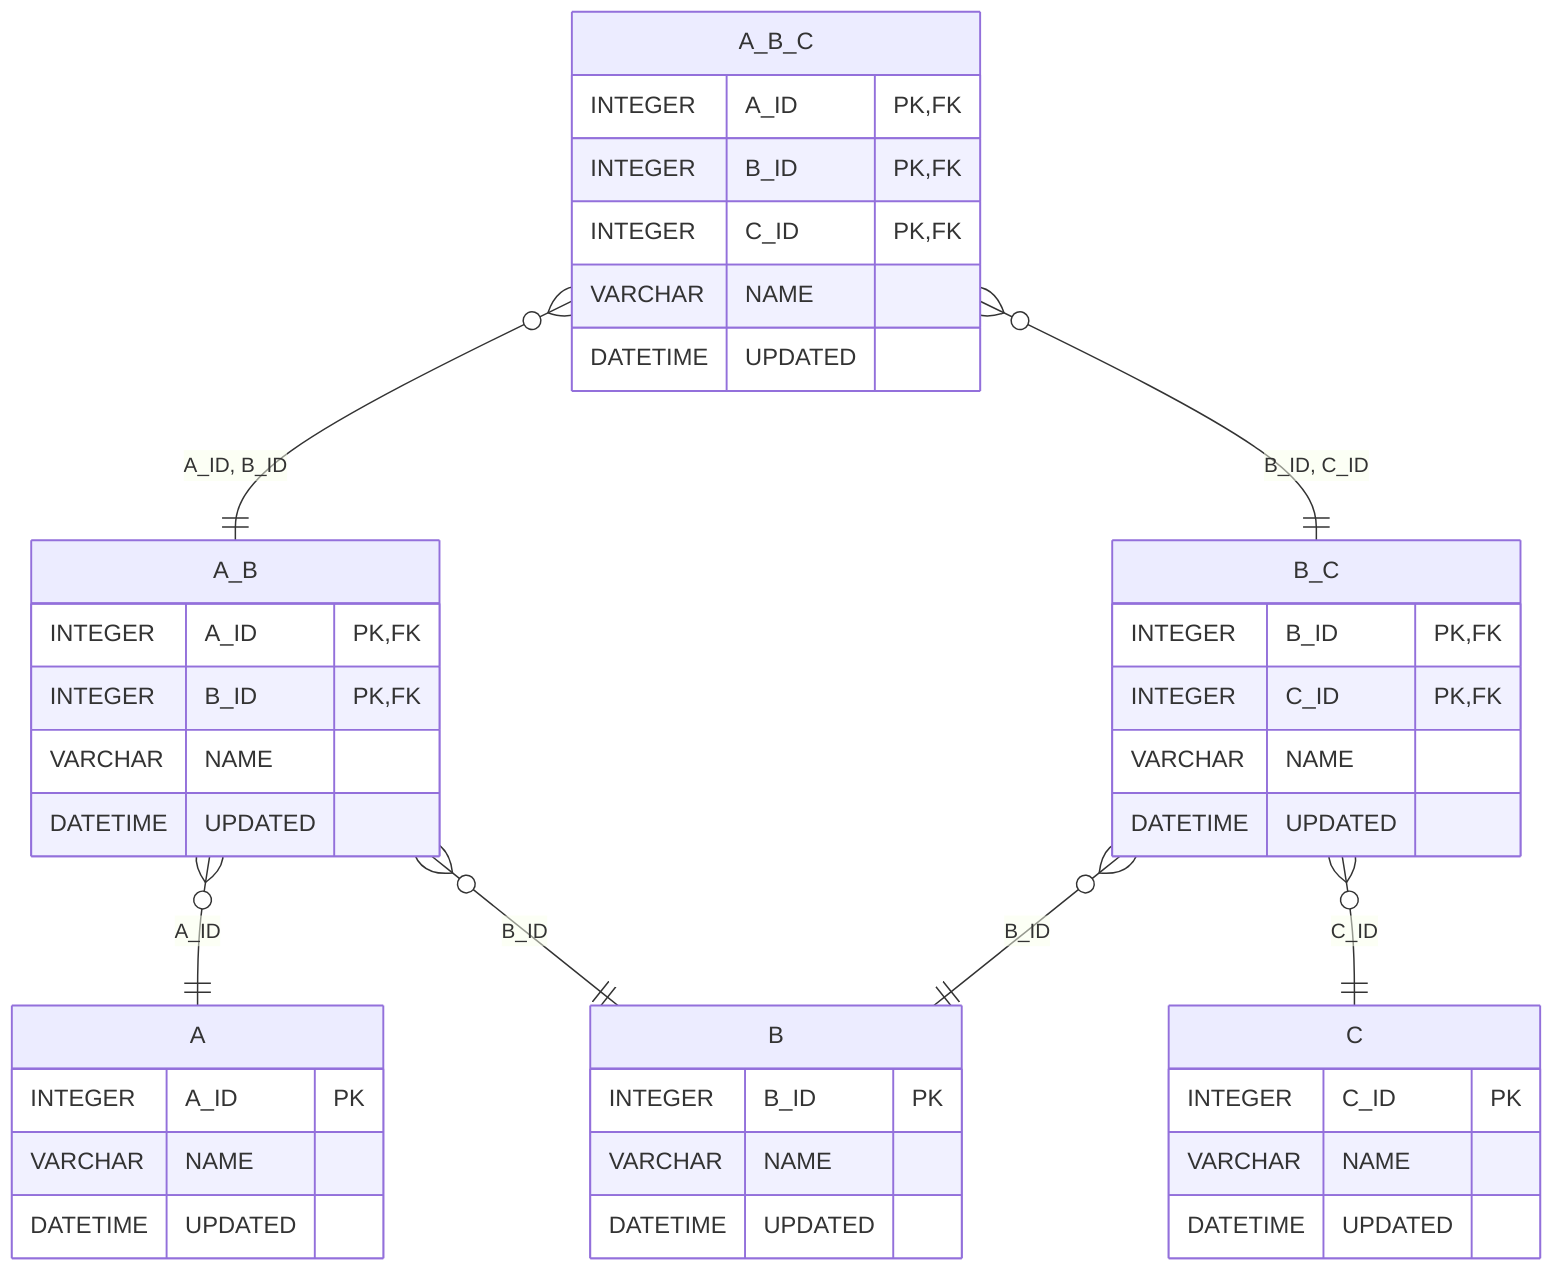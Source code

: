 erDiagram
    A_B {
        INTEGER A_ID PK, FK
        INTEGER B_ID PK, FK
        VARCHAR NAME
        DATETIME UPDATED
    }
    A_B }o--|| A : "A_ID"
    A_B }o--|| B : "B_ID"
    A {
        INTEGER A_ID PK
        VARCHAR NAME
        DATETIME UPDATED
    }
    A_B_C {
        INTEGER A_ID PK, FK
        INTEGER B_ID PK, FK
        INTEGER C_ID PK, FK
        VARCHAR NAME
        DATETIME UPDATED
    }
    A_B_C }o--|| A_B : "A_ID, B_ID"
    A_B_C }o--|| B_C : "B_ID, C_ID"
    B_C {
        INTEGER B_ID PK, FK
        INTEGER C_ID PK, FK
        VARCHAR NAME
        DATETIME UPDATED
    }
    B_C }o--|| B : "B_ID"
    B_C }o--|| C : "C_ID"
    B {
        INTEGER B_ID PK
        VARCHAR NAME
        DATETIME UPDATED
    }
    C {
        INTEGER C_ID PK
        VARCHAR NAME
        DATETIME UPDATED
    }